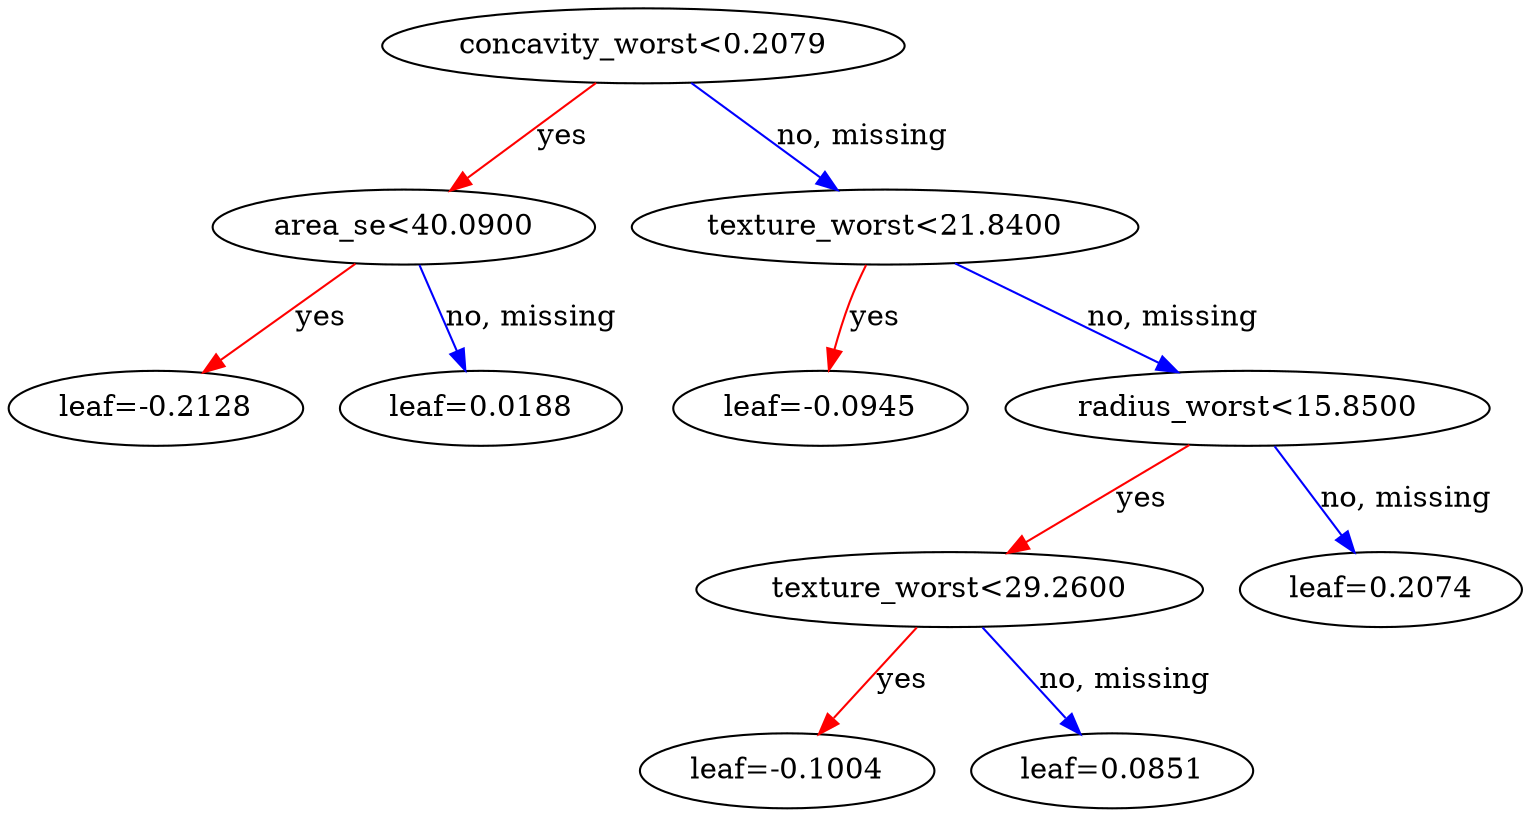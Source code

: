 digraph {
    graph [ rankdir=TB ]
    graph [ rankdir="UD" ]

    0 [ label="concavity_worst<0.2079" ]
    0 -> 1 [label="yes" color="#FF0000"]
    0 -> 2 [label="no, missing" color="#0000FF"]

    1 [ label="area_se<40.0900" ]
    1 -> 3 [label="yes" color="#FF0000"]
    1 -> 4 [label="no, missing" color="#0000FF"]

    3 [ label="leaf=-0.2128" ]

    4 [ label="leaf=0.0188" ]

    2 [ label="texture_worst<21.8400" ]
    2 -> 5 [label="yes" color="#FF0000"]
    2 -> 6 [label="no, missing" color="#0000FF"]

    5 [ label="leaf=-0.0945" ]

    6 [ label="radius_worst<15.8500" ]
    6 -> 7 [label="yes" color="#FF0000"]
    6 -> 8 [label="no, missing" color="#0000FF"]

    7 [ label="texture_worst<29.2600" ]
    7 -> 9 [label="yes" color="#FF0000"]
    7 -> 10 [label="no, missing" color="#0000FF"]

    9 [ label="leaf=-0.1004" ]

    10 [ label="leaf=0.0851" ]

    8 [ label="leaf=0.2074" ]
}
